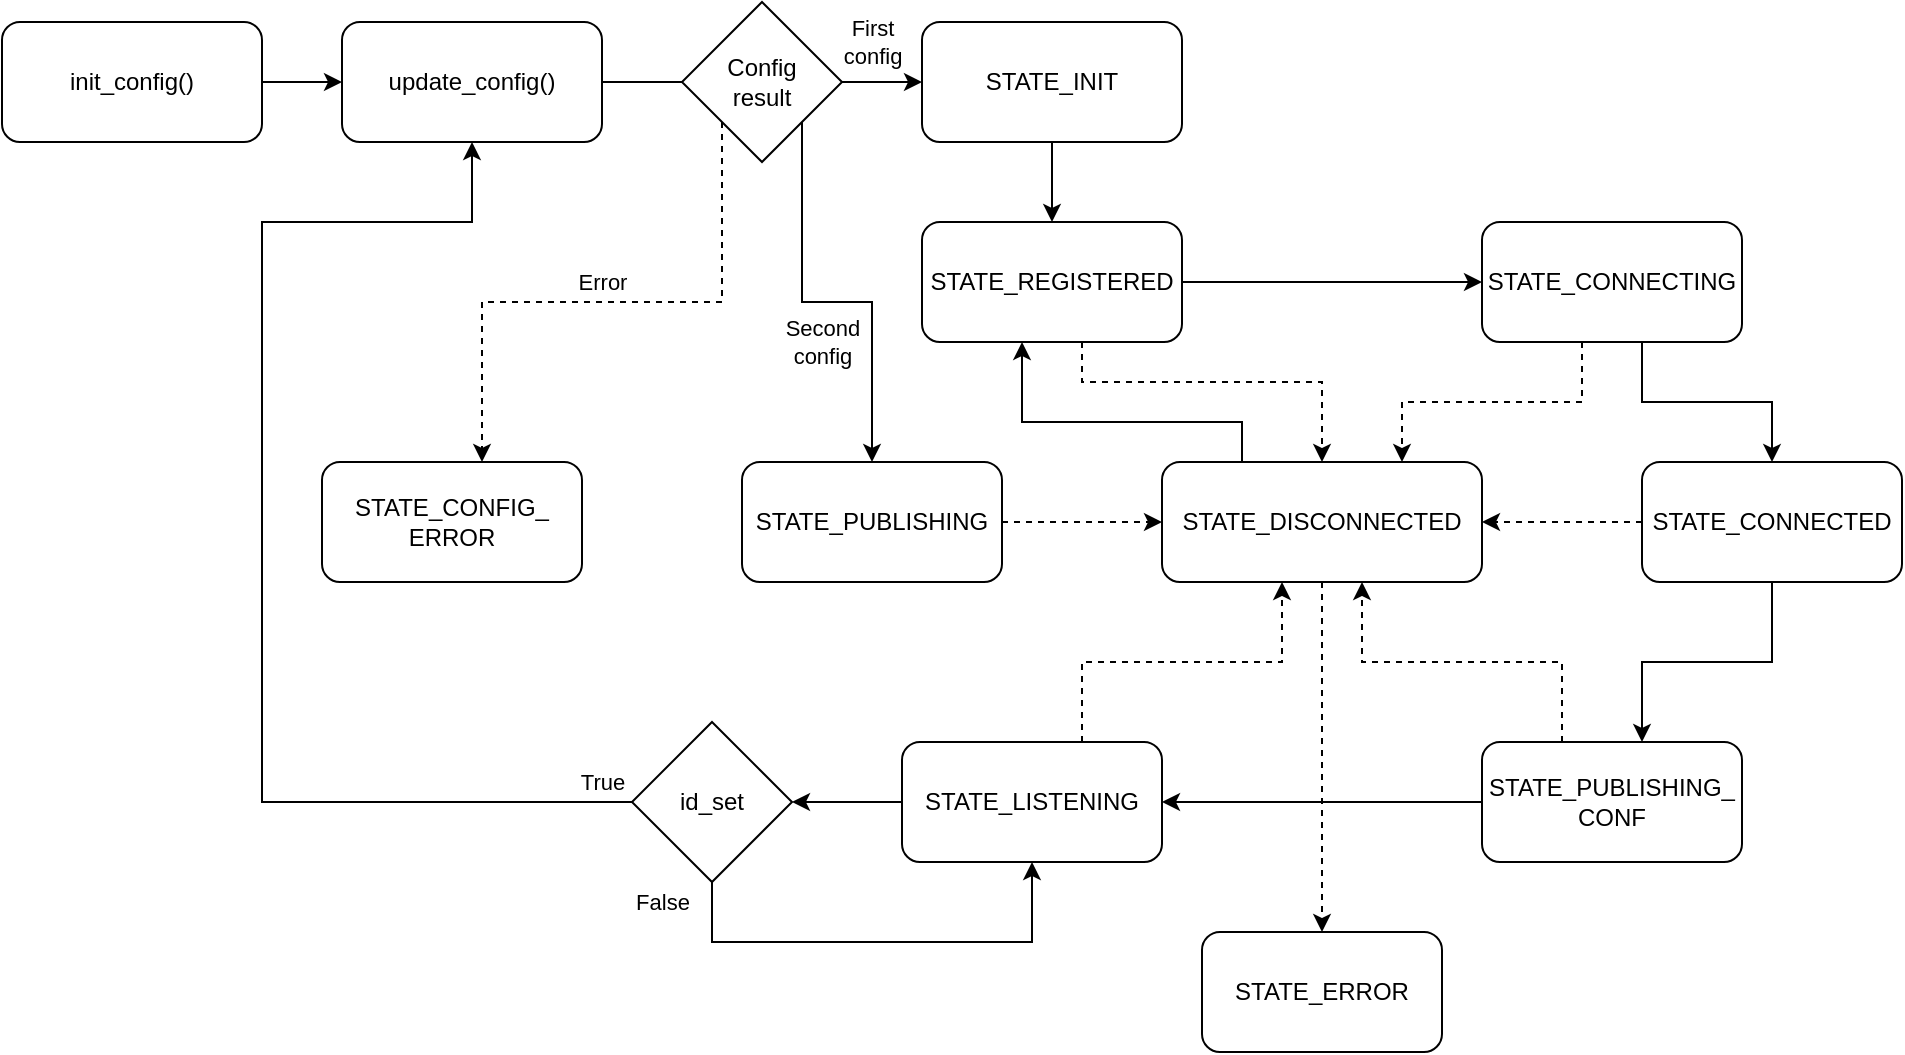 <mxfile version="20.2.3" type="device"><diagram id="Hb0i7y8yzcruIJ7KYlGa" name="Page-1"><mxGraphModel dx="2489" dy="865" grid="1" gridSize="10" guides="1" tooltips="1" connect="1" arrows="1" fold="1" page="1" pageScale="1" pageWidth="827" pageHeight="1169" math="0" shadow="0"><root><mxCell id="0"/><mxCell id="1" parent="0"/><mxCell id="aOwG5ZENNB491C62wEGz-28" style="edgeStyle=orthogonalEdgeStyle;rounded=0;orthogonalLoop=1;jettySize=auto;html=1;" edge="1" parent="1" source="aOwG5ZENNB491C62wEGz-1" target="aOwG5ZENNB491C62wEGz-3"><mxGeometry relative="1" as="geometry"/></mxCell><mxCell id="aOwG5ZENNB491C62wEGz-1" value="STATE_INIT" style="rounded=1;whiteSpace=wrap;html=1;" vertex="1" parent="1"><mxGeometry x="120" y="100" width="130" height="60" as="geometry"/></mxCell><mxCell id="aOwG5ZENNB491C62wEGz-7" value="" style="edgeStyle=orthogonalEdgeStyle;rounded=0;orthogonalLoop=1;jettySize=auto;html=1;" edge="1" parent="1" source="aOwG5ZENNB491C62wEGz-3" target="aOwG5ZENNB491C62wEGz-6"><mxGeometry relative="1" as="geometry"/></mxCell><mxCell id="aOwG5ZENNB491C62wEGz-47" style="edgeStyle=orthogonalEdgeStyle;rounded=0;orthogonalLoop=1;jettySize=auto;html=1;dashed=1;" edge="1" parent="1" source="aOwG5ZENNB491C62wEGz-3" target="aOwG5ZENNB491C62wEGz-16"><mxGeometry relative="1" as="geometry"><Array as="points"><mxPoint x="200" y="280"/><mxPoint x="320" y="280"/></Array></mxGeometry></mxCell><mxCell id="aOwG5ZENNB491C62wEGz-3" value="STATE_REGISTERED" style="rounded=1;whiteSpace=wrap;html=1;" vertex="1" parent="1"><mxGeometry x="120" y="200" width="130" height="60" as="geometry"/></mxCell><mxCell id="aOwG5ZENNB491C62wEGz-24" style="edgeStyle=orthogonalEdgeStyle;rounded=0;orthogonalLoop=1;jettySize=auto;html=1;dashed=1;" edge="1" parent="1" source="aOwG5ZENNB491C62wEGz-6" target="aOwG5ZENNB491C62wEGz-16"><mxGeometry relative="1" as="geometry"><Array as="points"><mxPoint x="450" y="290"/><mxPoint x="360" y="290"/></Array></mxGeometry></mxCell><mxCell id="aOwG5ZENNB491C62wEGz-35" value="" style="edgeStyle=orthogonalEdgeStyle;rounded=0;orthogonalLoop=1;jettySize=auto;html=1;" edge="1" parent="1" source="aOwG5ZENNB491C62wEGz-6" target="aOwG5ZENNB491C62wEGz-8"><mxGeometry relative="1" as="geometry"><Array as="points"><mxPoint x="480" y="290"/><mxPoint x="545" y="290"/></Array></mxGeometry></mxCell><mxCell id="aOwG5ZENNB491C62wEGz-6" value="STATE_CONNECTING" style="rounded=1;whiteSpace=wrap;html=1;" vertex="1" parent="1"><mxGeometry x="400" y="200" width="130" height="60" as="geometry"/></mxCell><mxCell id="aOwG5ZENNB491C62wEGz-11" value="" style="edgeStyle=orthogonalEdgeStyle;rounded=0;orthogonalLoop=1;jettySize=auto;html=1;" edge="1" parent="1" source="aOwG5ZENNB491C62wEGz-8" target="aOwG5ZENNB491C62wEGz-10"><mxGeometry relative="1" as="geometry"><Array as="points"><mxPoint x="545" y="420"/><mxPoint x="480" y="420"/></Array></mxGeometry></mxCell><mxCell id="aOwG5ZENNB491C62wEGz-17" value="" style="edgeStyle=orthogonalEdgeStyle;rounded=0;orthogonalLoop=1;jettySize=auto;html=1;dashed=1;" edge="1" parent="1" source="aOwG5ZENNB491C62wEGz-8" target="aOwG5ZENNB491C62wEGz-16"><mxGeometry relative="1" as="geometry"/></mxCell><mxCell id="aOwG5ZENNB491C62wEGz-8" value="STATE_CONNECTED" style="rounded=1;whiteSpace=wrap;html=1;" vertex="1" parent="1"><mxGeometry x="480" y="320" width="130" height="60" as="geometry"/></mxCell><mxCell id="aOwG5ZENNB491C62wEGz-13" value="" style="edgeStyle=orthogonalEdgeStyle;rounded=0;orthogonalLoop=1;jettySize=auto;html=1;" edge="1" parent="1" source="aOwG5ZENNB491C62wEGz-10" target="aOwG5ZENNB491C62wEGz-12"><mxGeometry relative="1" as="geometry"/></mxCell><mxCell id="aOwG5ZENNB491C62wEGz-21" style="edgeStyle=orthogonalEdgeStyle;rounded=0;orthogonalLoop=1;jettySize=auto;html=1;dashed=1;" edge="1" parent="1" source="aOwG5ZENNB491C62wEGz-10" target="aOwG5ZENNB491C62wEGz-16"><mxGeometry relative="1" as="geometry"><Array as="points"><mxPoint x="440" y="420"/><mxPoint x="340" y="420"/></Array></mxGeometry></mxCell><mxCell id="aOwG5ZENNB491C62wEGz-10" value="STATE_PUBLISHING_&lt;br&gt;CONF" style="rounded=1;whiteSpace=wrap;html=1;" vertex="1" parent="1"><mxGeometry x="400" y="460" width="130" height="60" as="geometry"/></mxCell><mxCell id="aOwG5ZENNB491C62wEGz-22" style="edgeStyle=orthogonalEdgeStyle;rounded=0;orthogonalLoop=1;jettySize=auto;html=1;dashed=1;" edge="1" parent="1" source="aOwG5ZENNB491C62wEGz-12" target="aOwG5ZENNB491C62wEGz-16"><mxGeometry relative="1" as="geometry"><Array as="points"><mxPoint x="200" y="420"/><mxPoint x="300" y="420"/></Array></mxGeometry></mxCell><mxCell id="aOwG5ZENNB491C62wEGz-33" style="edgeStyle=orthogonalEdgeStyle;rounded=0;orthogonalLoop=1;jettySize=auto;html=1;" edge="1" parent="1" source="aOwG5ZENNB491C62wEGz-12" target="aOwG5ZENNB491C62wEGz-40"><mxGeometry relative="1" as="geometry"><Array as="points"/></mxGeometry></mxCell><mxCell id="aOwG5ZENNB491C62wEGz-12" value="STATE_LISTENING" style="rounded=1;whiteSpace=wrap;html=1;" vertex="1" parent="1"><mxGeometry x="110" y="460" width="130" height="60" as="geometry"/></mxCell><mxCell id="aOwG5ZENNB491C62wEGz-23" style="edgeStyle=orthogonalEdgeStyle;rounded=0;orthogonalLoop=1;jettySize=auto;html=1;dashed=1;" edge="1" parent="1" source="aOwG5ZENNB491C62wEGz-14" target="aOwG5ZENNB491C62wEGz-16"><mxGeometry relative="1" as="geometry"/></mxCell><mxCell id="aOwG5ZENNB491C62wEGz-14" value="STATE_PUBLISHING" style="rounded=1;whiteSpace=wrap;html=1;" vertex="1" parent="1"><mxGeometry x="30" y="320" width="130" height="60" as="geometry"/></mxCell><mxCell id="aOwG5ZENNB491C62wEGz-20" style="edgeStyle=orthogonalEdgeStyle;rounded=0;orthogonalLoop=1;jettySize=auto;html=1;" edge="1" parent="1" source="aOwG5ZENNB491C62wEGz-16" target="aOwG5ZENNB491C62wEGz-3"><mxGeometry relative="1" as="geometry"><Array as="points"><mxPoint x="280" y="300"/><mxPoint x="170" y="300"/></Array></mxGeometry></mxCell><mxCell id="aOwG5ZENNB491C62wEGz-25" style="edgeStyle=orthogonalEdgeStyle;rounded=0;orthogonalLoop=1;jettySize=auto;html=1;dashed=1;" edge="1" parent="1" source="aOwG5ZENNB491C62wEGz-16" target="aOwG5ZENNB491C62wEGz-27"><mxGeometry relative="1" as="geometry"><mxPoint x="320" y="530" as="targetPoint"/></mxGeometry></mxCell><mxCell id="aOwG5ZENNB491C62wEGz-16" value="STATE_DISCONNECTED" style="rounded=1;whiteSpace=wrap;html=1;" vertex="1" parent="1"><mxGeometry x="240" y="320" width="160" height="60" as="geometry"/></mxCell><mxCell id="aOwG5ZENNB491C62wEGz-27" value="STATE_ERROR" style="rounded=1;whiteSpace=wrap;html=1;" vertex="1" parent="1"><mxGeometry x="260" y="555" width="120" height="60" as="geometry"/></mxCell><mxCell id="aOwG5ZENNB491C62wEGz-29" value="" style="edgeStyle=orthogonalEdgeStyle;rounded=0;orthogonalLoop=1;jettySize=auto;html=1;" edge="1" parent="1" source="aOwG5ZENNB491C62wEGz-30" target="aOwG5ZENNB491C62wEGz-1"><mxGeometry relative="1" as="geometry"><mxPoint x="120" y="130" as="targetPoint"/></mxGeometry></mxCell><mxCell id="aOwG5ZENNB491C62wEGz-51" value="First&lt;br&gt;config" style="edgeLabel;html=1;align=center;verticalAlign=middle;resizable=0;points=[];" vertex="1" connectable="0" parent="aOwG5ZENNB491C62wEGz-29"><mxGeometry x="0.738" y="2" relative="1" as="geometry"><mxPoint x="-4" y="-18" as="offset"/></mxGeometry></mxCell><mxCell id="aOwG5ZENNB491C62wEGz-34" style="edgeStyle=orthogonalEdgeStyle;rounded=0;orthogonalLoop=1;jettySize=auto;html=1;" edge="1" parent="1" source="aOwG5ZENNB491C62wEGz-48" target="aOwG5ZENNB491C62wEGz-14"><mxGeometry relative="1" as="geometry"><Array as="points"><mxPoint x="60" y="240"/><mxPoint x="95" y="240"/></Array></mxGeometry></mxCell><mxCell id="aOwG5ZENNB491C62wEGz-50" value="Second&lt;br&gt;config" style="edgeLabel;html=1;align=center;verticalAlign=middle;resizable=0;points=[];" vertex="1" connectable="0" parent="aOwG5ZENNB491C62wEGz-34"><mxGeometry x="-0.22" y="2" relative="1" as="geometry"><mxPoint x="8" y="30" as="offset"/></mxGeometry></mxCell><mxCell id="aOwG5ZENNB491C62wEGz-39" style="edgeStyle=orthogonalEdgeStyle;rounded=0;orthogonalLoop=1;jettySize=auto;html=1;dashed=1;" edge="1" parent="1" source="aOwG5ZENNB491C62wEGz-48" target="aOwG5ZENNB491C62wEGz-37"><mxGeometry relative="1" as="geometry"><Array as="points"><mxPoint x="20" y="240"/><mxPoint x="-100" y="240"/></Array></mxGeometry></mxCell><mxCell id="aOwG5ZENNB491C62wEGz-49" value="Error" style="edgeLabel;html=1;align=center;verticalAlign=middle;resizable=0;points=[];" vertex="1" connectable="0" parent="aOwG5ZENNB491C62wEGz-39"><mxGeometry x="-0.593" y="1" relative="1" as="geometry"><mxPoint x="-61" y="21" as="offset"/></mxGeometry></mxCell><mxCell id="aOwG5ZENNB491C62wEGz-30" value="update_config()" style="rounded=1;whiteSpace=wrap;html=1;" vertex="1" parent="1"><mxGeometry x="-170" y="100" width="130" height="60" as="geometry"/></mxCell><mxCell id="aOwG5ZENNB491C62wEGz-31" value="" style="edgeStyle=orthogonalEdgeStyle;rounded=0;orthogonalLoop=1;jettySize=auto;html=1;" edge="1" parent="1" source="aOwG5ZENNB491C62wEGz-32" target="aOwG5ZENNB491C62wEGz-30"><mxGeometry relative="1" as="geometry"><mxPoint x="-290" y="130" as="targetPoint"/></mxGeometry></mxCell><mxCell id="aOwG5ZENNB491C62wEGz-32" value="init_config()" style="rounded=1;whiteSpace=wrap;html=1;" vertex="1" parent="1"><mxGeometry x="-340" y="100" width="130" height="60" as="geometry"/></mxCell><mxCell id="aOwG5ZENNB491C62wEGz-37" value="STATE_CONFIG_&lt;br&gt;ERROR" style="rounded=1;whiteSpace=wrap;html=1;" vertex="1" parent="1"><mxGeometry x="-180" y="320" width="130" height="60" as="geometry"/></mxCell><mxCell id="aOwG5ZENNB491C62wEGz-41" style="edgeStyle=orthogonalEdgeStyle;rounded=0;orthogonalLoop=1;jettySize=auto;html=1;" edge="1" parent="1" source="aOwG5ZENNB491C62wEGz-40" target="aOwG5ZENNB491C62wEGz-12"><mxGeometry relative="1" as="geometry"><Array as="points"><mxPoint x="15" y="560"/><mxPoint x="175" y="560"/></Array></mxGeometry></mxCell><mxCell id="aOwG5ZENNB491C62wEGz-46" value="False" style="edgeLabel;html=1;align=center;verticalAlign=middle;resizable=0;points=[];" vertex="1" connectable="0" parent="aOwG5ZENNB491C62wEGz-41"><mxGeometry x="-0.774" y="-3" relative="1" as="geometry"><mxPoint x="-22" y="-16" as="offset"/></mxGeometry></mxCell><mxCell id="aOwG5ZENNB491C62wEGz-43" style="edgeStyle=orthogonalEdgeStyle;rounded=0;orthogonalLoop=1;jettySize=auto;html=1;" edge="1" parent="1" source="aOwG5ZENNB491C62wEGz-40" target="aOwG5ZENNB491C62wEGz-30"><mxGeometry relative="1" as="geometry"><Array as="points"><mxPoint x="-210" y="490"/><mxPoint x="-210" y="200"/><mxPoint x="-105" y="200"/></Array></mxGeometry></mxCell><mxCell id="aOwG5ZENNB491C62wEGz-44" value="True" style="edgeLabel;html=1;align=center;verticalAlign=middle;resizable=0;points=[];" vertex="1" connectable="0" parent="aOwG5ZENNB491C62wEGz-43"><mxGeometry x="-0.883" y="1" relative="1" as="geometry"><mxPoint x="21" y="-11" as="offset"/></mxGeometry></mxCell><mxCell id="aOwG5ZENNB491C62wEGz-40" value="id_set" style="rhombus;whiteSpace=wrap;html=1;" vertex="1" parent="1"><mxGeometry x="-25" y="450" width="80" height="80" as="geometry"/></mxCell><mxCell id="aOwG5ZENNB491C62wEGz-48" value="Config&lt;br&gt;result" style="rhombus;whiteSpace=wrap;html=1;" vertex="1" parent="1"><mxGeometry y="90" width="80" height="80" as="geometry"/></mxCell></root></mxGraphModel></diagram></mxfile>